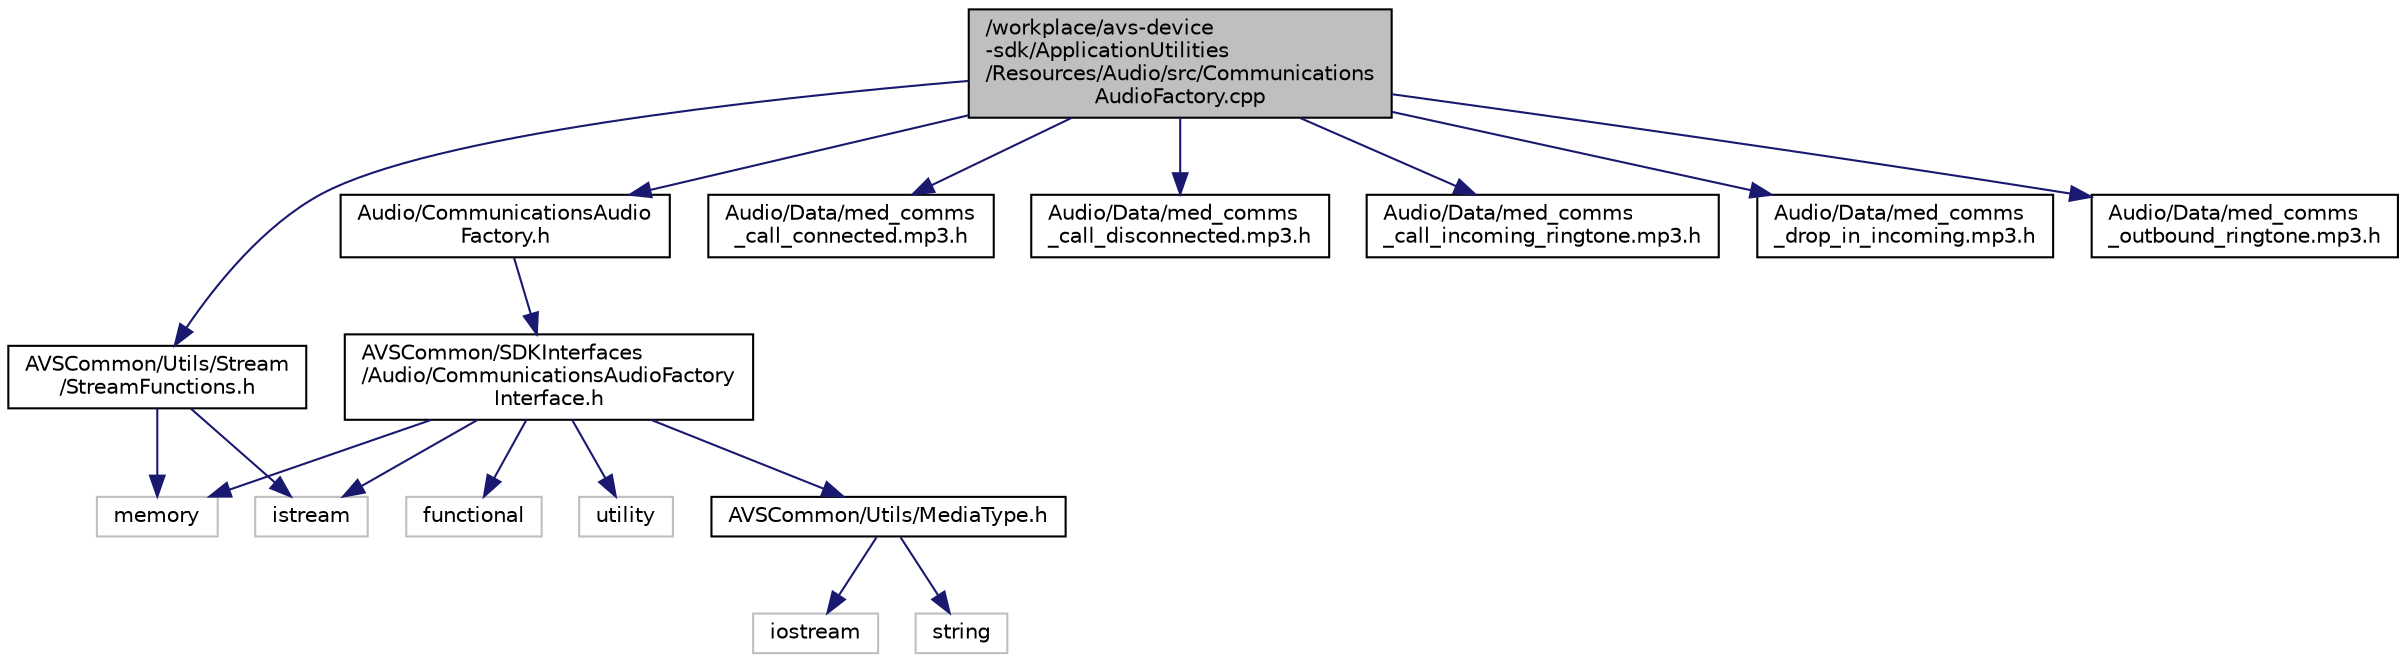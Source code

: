 digraph "/workplace/avs-device-sdk/ApplicationUtilities/Resources/Audio/src/CommunicationsAudioFactory.cpp"
{
  edge [fontname="Helvetica",fontsize="10",labelfontname="Helvetica",labelfontsize="10"];
  node [fontname="Helvetica",fontsize="10",shape=record];
  Node0 [label="/workplace/avs-device\l-sdk/ApplicationUtilities\l/Resources/Audio/src/Communications\lAudioFactory.cpp",height=0.2,width=0.4,color="black", fillcolor="grey75", style="filled", fontcolor="black"];
  Node0 -> Node1 [color="midnightblue",fontsize="10",style="solid",fontname="Helvetica"];
  Node1 [label="Audio/CommunicationsAudio\lFactory.h",height=0.2,width=0.4,color="black", fillcolor="white", style="filled",URL="$_communications_audio_factory_8h.html"];
  Node1 -> Node2 [color="midnightblue",fontsize="10",style="solid",fontname="Helvetica"];
  Node2 [label="AVSCommon/SDKInterfaces\l/Audio/CommunicationsAudioFactory\lInterface.h",height=0.2,width=0.4,color="black", fillcolor="white", style="filled",URL="$_communications_audio_factory_interface_8h.html"];
  Node2 -> Node3 [color="midnightblue",fontsize="10",style="solid",fontname="Helvetica"];
  Node3 [label="functional",height=0.2,width=0.4,color="grey75", fillcolor="white", style="filled"];
  Node2 -> Node4 [color="midnightblue",fontsize="10",style="solid",fontname="Helvetica"];
  Node4 [label="istream",height=0.2,width=0.4,color="grey75", fillcolor="white", style="filled"];
  Node2 -> Node5 [color="midnightblue",fontsize="10",style="solid",fontname="Helvetica"];
  Node5 [label="memory",height=0.2,width=0.4,color="grey75", fillcolor="white", style="filled"];
  Node2 -> Node6 [color="midnightblue",fontsize="10",style="solid",fontname="Helvetica"];
  Node6 [label="utility",height=0.2,width=0.4,color="grey75", fillcolor="white", style="filled"];
  Node2 -> Node7 [color="midnightblue",fontsize="10",style="solid",fontname="Helvetica"];
  Node7 [label="AVSCommon/Utils/MediaType.h",height=0.2,width=0.4,color="black", fillcolor="white", style="filled",URL="$_media_type_8h.html"];
  Node7 -> Node8 [color="midnightblue",fontsize="10",style="solid",fontname="Helvetica"];
  Node8 [label="iostream",height=0.2,width=0.4,color="grey75", fillcolor="white", style="filled"];
  Node7 -> Node9 [color="midnightblue",fontsize="10",style="solid",fontname="Helvetica"];
  Node9 [label="string",height=0.2,width=0.4,color="grey75", fillcolor="white", style="filled"];
  Node0 -> Node10 [color="midnightblue",fontsize="10",style="solid",fontname="Helvetica"];
  Node10 [label="AVSCommon/Utils/Stream\l/StreamFunctions.h",height=0.2,width=0.4,color="black", fillcolor="white", style="filled",URL="$_stream_functions_8h.html"];
  Node10 -> Node5 [color="midnightblue",fontsize="10",style="solid",fontname="Helvetica"];
  Node10 -> Node4 [color="midnightblue",fontsize="10",style="solid",fontname="Helvetica"];
  Node0 -> Node11 [color="midnightblue",fontsize="10",style="solid",fontname="Helvetica"];
  Node11 [label="Audio/Data/med_comms\l_call_connected.mp3.h",height=0.2,width=0.4,color="black", fillcolor="white", style="filled",URL="$med__comms__call__connected_8mp3_8h.html"];
  Node0 -> Node12 [color="midnightblue",fontsize="10",style="solid",fontname="Helvetica"];
  Node12 [label="Audio/Data/med_comms\l_call_disconnected.mp3.h",height=0.2,width=0.4,color="black", fillcolor="white", style="filled",URL="$med__comms__call__disconnected_8mp3_8h.html"];
  Node0 -> Node13 [color="midnightblue",fontsize="10",style="solid",fontname="Helvetica"];
  Node13 [label="Audio/Data/med_comms\l_call_incoming_ringtone.mp3.h",height=0.2,width=0.4,color="black", fillcolor="white", style="filled",URL="$med__comms__call__incoming__ringtone_8mp3_8h.html"];
  Node0 -> Node14 [color="midnightblue",fontsize="10",style="solid",fontname="Helvetica"];
  Node14 [label="Audio/Data/med_comms\l_drop_in_incoming.mp3.h",height=0.2,width=0.4,color="black", fillcolor="white", style="filled",URL="$med__comms__drop__in__incoming_8mp3_8h.html"];
  Node0 -> Node15 [color="midnightblue",fontsize="10",style="solid",fontname="Helvetica"];
  Node15 [label="Audio/Data/med_comms\l_outbound_ringtone.mp3.h",height=0.2,width=0.4,color="black", fillcolor="white", style="filled",URL="$med__comms__outbound__ringtone_8mp3_8h.html"];
}
